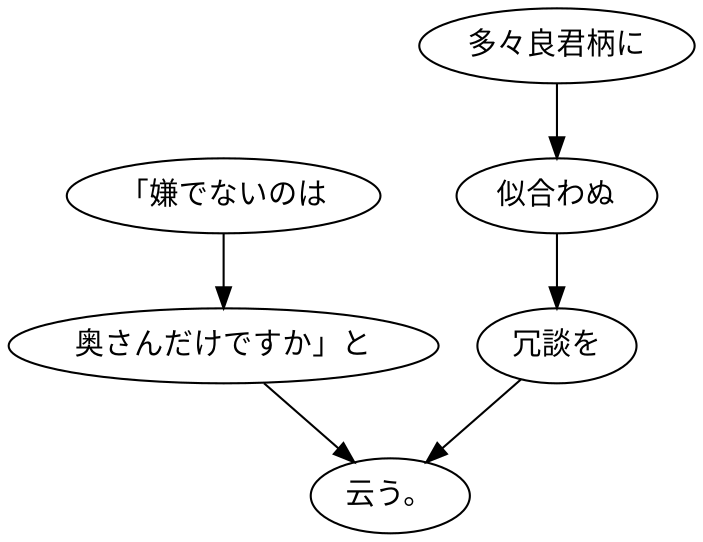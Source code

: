 digraph graph3106 {
	node0 [label="「嫌でないのは"];
	node1 [label="奥さんだけですか」と"];
	node2 [label="多々良君柄に"];
	node3 [label="似合わぬ"];
	node4 [label="冗談を"];
	node5 [label="云う。"];
	node0 -> node1;
	node1 -> node5;
	node2 -> node3;
	node3 -> node4;
	node4 -> node5;
}
